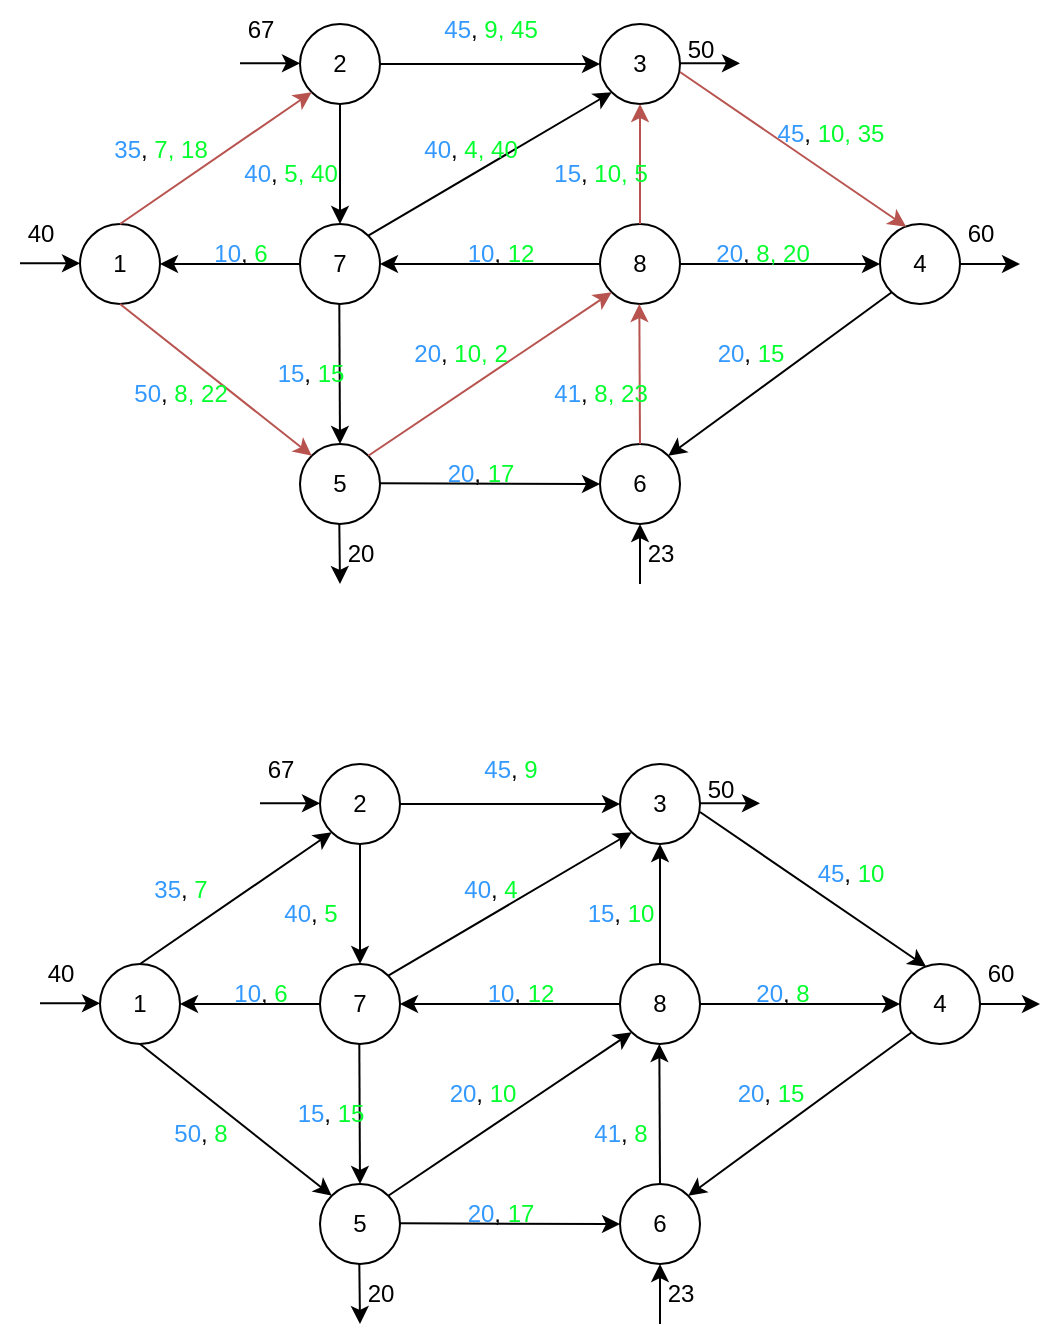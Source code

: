 <mxfile version="24.9.0">
  <diagram name="Страница — 1" id="uLlKMuiw5sNZjCqD_Qco">
    <mxGraphModel dx="705" dy="450" grid="1" gridSize="10" guides="1" tooltips="1" connect="1" arrows="1" fold="1" page="1" pageScale="1" pageWidth="1169" pageHeight="827" math="0" shadow="0">
      <root>
        <mxCell id="0" />
        <mxCell id="1" parent="0" />
        <mxCell id="SXTx4Ow1Xpe2TrS41ZL--1" value="1" style="ellipse;whiteSpace=wrap;html=1;aspect=fixed;" vertex="1" parent="1">
          <mxGeometry x="280" y="122" width="40" height="40" as="geometry" />
        </mxCell>
        <mxCell id="SXTx4Ow1Xpe2TrS41ZL--2" value="4" style="ellipse;whiteSpace=wrap;html=1;aspect=fixed;" vertex="1" parent="1">
          <mxGeometry x="680" y="122" width="40" height="40" as="geometry" />
        </mxCell>
        <mxCell id="SXTx4Ow1Xpe2TrS41ZL--3" value="6" style="ellipse;whiteSpace=wrap;html=1;aspect=fixed;" vertex="1" parent="1">
          <mxGeometry x="540" y="232" width="40" height="40" as="geometry" />
        </mxCell>
        <mxCell id="SXTx4Ow1Xpe2TrS41ZL--4" value="8" style="ellipse;whiteSpace=wrap;html=1;aspect=fixed;" vertex="1" parent="1">
          <mxGeometry x="540" y="122" width="40" height="40" as="geometry" />
        </mxCell>
        <mxCell id="SXTx4Ow1Xpe2TrS41ZL--5" value="3" style="ellipse;whiteSpace=wrap;html=1;aspect=fixed;" vertex="1" parent="1">
          <mxGeometry x="540" y="22" width="40" height="40" as="geometry" />
        </mxCell>
        <mxCell id="SXTx4Ow1Xpe2TrS41ZL--6" value="5" style="ellipse;whiteSpace=wrap;html=1;aspect=fixed;" vertex="1" parent="1">
          <mxGeometry x="390" y="232" width="40" height="40" as="geometry" />
        </mxCell>
        <mxCell id="SXTx4Ow1Xpe2TrS41ZL--7" value="7" style="ellipse;whiteSpace=wrap;html=1;aspect=fixed;" vertex="1" parent="1">
          <mxGeometry x="390" y="122" width="40" height="40" as="geometry" />
        </mxCell>
        <mxCell id="SXTx4Ow1Xpe2TrS41ZL--8" value="2" style="ellipse;whiteSpace=wrap;html=1;aspect=fixed;" vertex="1" parent="1">
          <mxGeometry x="390" y="22" width="40" height="40" as="geometry" />
        </mxCell>
        <mxCell id="SXTx4Ow1Xpe2TrS41ZL--9" value="" style="endArrow=classic;html=1;rounded=0;entryX=0.5;entryY=0;entryDx=0;entryDy=0;exitX=0.5;exitY=1;exitDx=0;exitDy=0;" edge="1" parent="1" source="SXTx4Ow1Xpe2TrS41ZL--8" target="SXTx4Ow1Xpe2TrS41ZL--7">
          <mxGeometry width="50" height="50" relative="1" as="geometry">
            <mxPoint x="470" y="222" as="sourcePoint" />
            <mxPoint x="520" y="172" as="targetPoint" />
          </mxGeometry>
        </mxCell>
        <mxCell id="SXTx4Ow1Xpe2TrS41ZL--10" value="" style="endArrow=classic;html=1;rounded=0;entryX=0.5;entryY=1;entryDx=0;entryDy=0;exitX=0.5;exitY=0;exitDx=0;exitDy=0;fillColor=#f8cecc;strokeColor=#b85450;" edge="1" parent="1" source="SXTx4Ow1Xpe2TrS41ZL--4" target="SXTx4Ow1Xpe2TrS41ZL--5">
          <mxGeometry width="50" height="50" relative="1" as="geometry">
            <mxPoint x="559.66" y="62" as="sourcePoint" />
            <mxPoint x="559.66" y="122" as="targetPoint" />
          </mxGeometry>
        </mxCell>
        <mxCell id="SXTx4Ow1Xpe2TrS41ZL--11" value="" style="endArrow=classic;html=1;rounded=0;entryX=0.5;entryY=1;entryDx=0;entryDy=0;exitX=0.5;exitY=0;exitDx=0;exitDy=0;fillColor=#f8cecc;strokeColor=#b85450;" edge="1" parent="1" source="SXTx4Ow1Xpe2TrS41ZL--3">
          <mxGeometry width="50" height="50" relative="1" as="geometry">
            <mxPoint x="559.66" y="222" as="sourcePoint" />
            <mxPoint x="559.66" y="162" as="targetPoint" />
          </mxGeometry>
        </mxCell>
        <mxCell id="SXTx4Ow1Xpe2TrS41ZL--12" value="" style="endArrow=classic;html=1;rounded=0;entryX=0.5;entryY=0;entryDx=0;entryDy=0;exitX=0.5;exitY=1;exitDx=0;exitDy=0;" edge="1" parent="1" target="SXTx4Ow1Xpe2TrS41ZL--6">
          <mxGeometry width="50" height="50" relative="1" as="geometry">
            <mxPoint x="409.66" y="162" as="sourcePoint" />
            <mxPoint x="409.66" y="222" as="targetPoint" />
          </mxGeometry>
        </mxCell>
        <mxCell id="SXTx4Ow1Xpe2TrS41ZL--13" value="" style="endArrow=classic;html=1;rounded=0;entryX=0;entryY=0;entryDx=0;entryDy=0;exitX=0.5;exitY=1;exitDx=0;exitDy=0;fillColor=#f8cecc;strokeColor=#b85450;" edge="1" parent="1" source="SXTx4Ow1Xpe2TrS41ZL--1" target="SXTx4Ow1Xpe2TrS41ZL--6">
          <mxGeometry width="50" height="50" relative="1" as="geometry">
            <mxPoint x="419.66" y="172" as="sourcePoint" />
            <mxPoint x="420" y="242" as="targetPoint" />
          </mxGeometry>
        </mxCell>
        <mxCell id="SXTx4Ow1Xpe2TrS41ZL--14" value="" style="endArrow=classic;html=1;rounded=0;entryX=0.327;entryY=0.034;entryDx=0;entryDy=0;exitX=0.5;exitY=1;exitDx=0;exitDy=0;entryPerimeter=0;fillColor=#f8cecc;strokeColor=#b85450;" edge="1" parent="1" target="SXTx4Ow1Xpe2TrS41ZL--2">
          <mxGeometry width="50" height="50" relative="1" as="geometry">
            <mxPoint x="580" y="46" as="sourcePoint" />
            <mxPoint x="676" y="122" as="targetPoint" />
          </mxGeometry>
        </mxCell>
        <mxCell id="SXTx4Ow1Xpe2TrS41ZL--15" value="" style="endArrow=classic;html=1;rounded=0;entryX=1;entryY=0.5;entryDx=0;entryDy=0;exitX=0;exitY=0.5;exitDx=0;exitDy=0;" edge="1" parent="1" source="SXTx4Ow1Xpe2TrS41ZL--4" target="SXTx4Ow1Xpe2TrS41ZL--7">
          <mxGeometry width="50" height="50" relative="1" as="geometry">
            <mxPoint x="310" y="172" as="sourcePoint" />
            <mxPoint x="406" y="248" as="targetPoint" />
          </mxGeometry>
        </mxCell>
        <mxCell id="SXTx4Ow1Xpe2TrS41ZL--16" value="" style="endArrow=classic;html=1;rounded=0;entryX=1;entryY=0.5;entryDx=0;entryDy=0;exitX=0;exitY=0.5;exitDx=0;exitDy=0;" edge="1" parent="1" source="SXTx4Ow1Xpe2TrS41ZL--7">
          <mxGeometry width="50" height="50" relative="1" as="geometry">
            <mxPoint x="390" y="142" as="sourcePoint" />
            <mxPoint x="320" y="142" as="targetPoint" />
          </mxGeometry>
        </mxCell>
        <mxCell id="SXTx4Ow1Xpe2TrS41ZL--17" value="" style="endArrow=classic;html=1;rounded=0;entryX=0;entryY=1;entryDx=0;entryDy=0;exitX=0.5;exitY=1;exitDx=0;exitDy=0;fillColor=#f8cecc;strokeColor=#b85450;" edge="1" parent="1" target="SXTx4Ow1Xpe2TrS41ZL--8">
          <mxGeometry width="50" height="50" relative="1" as="geometry">
            <mxPoint x="300" y="122" as="sourcePoint" />
            <mxPoint x="413" y="199" as="targetPoint" />
          </mxGeometry>
        </mxCell>
        <mxCell id="SXTx4Ow1Xpe2TrS41ZL--18" value="" style="endArrow=classic;html=1;rounded=0;entryX=0;entryY=0.5;entryDx=0;entryDy=0;exitX=1;exitY=0.5;exitDx=0;exitDy=0;" edge="1" parent="1" source="SXTx4Ow1Xpe2TrS41ZL--8" target="SXTx4Ow1Xpe2TrS41ZL--5">
          <mxGeometry width="50" height="50" relative="1" as="geometry">
            <mxPoint x="550" y="152" as="sourcePoint" />
            <mxPoint x="440" y="152" as="targetPoint" />
          </mxGeometry>
        </mxCell>
        <mxCell id="SXTx4Ow1Xpe2TrS41ZL--19" value="" style="endArrow=classic;html=1;rounded=0;entryX=0;entryY=1;entryDx=0;entryDy=0;exitX=1;exitY=0;exitDx=0;exitDy=0;" edge="1" parent="1" source="SXTx4Ow1Xpe2TrS41ZL--7" target="SXTx4Ow1Xpe2TrS41ZL--5">
          <mxGeometry width="50" height="50" relative="1" as="geometry">
            <mxPoint x="590" y="56" as="sourcePoint" />
            <mxPoint x="703" y="133" as="targetPoint" />
          </mxGeometry>
        </mxCell>
        <mxCell id="SXTx4Ow1Xpe2TrS41ZL--20" value="" style="endArrow=classic;html=1;rounded=0;entryX=1;entryY=0;entryDx=0;entryDy=0;exitX=0;exitY=1;exitDx=0;exitDy=0;" edge="1" parent="1" source="SXTx4Ow1Xpe2TrS41ZL--2" target="SXTx4Ow1Xpe2TrS41ZL--3">
          <mxGeometry width="50" height="50" relative="1" as="geometry">
            <mxPoint x="310" y="172" as="sourcePoint" />
            <mxPoint x="406" y="248" as="targetPoint" />
          </mxGeometry>
        </mxCell>
        <mxCell id="SXTx4Ow1Xpe2TrS41ZL--21" value="" style="endArrow=classic;html=1;rounded=0;entryX=0;entryY=0.5;entryDx=0;entryDy=0;exitX=1;exitY=0.5;exitDx=0;exitDy=0;" edge="1" parent="1" source="SXTx4Ow1Xpe2TrS41ZL--4" target="SXTx4Ow1Xpe2TrS41ZL--2">
          <mxGeometry width="50" height="50" relative="1" as="geometry">
            <mxPoint x="550" y="152" as="sourcePoint" />
            <mxPoint x="440" y="152" as="targetPoint" />
          </mxGeometry>
        </mxCell>
        <mxCell id="SXTx4Ow1Xpe2TrS41ZL--22" value="" style="endArrow=classic;html=1;rounded=0;entryX=0;entryY=1;entryDx=0;entryDy=0;exitX=1;exitY=0;exitDx=0;exitDy=0;fillColor=#f8cecc;strokeColor=#b85450;" edge="1" parent="1" source="SXTx4Ow1Xpe2TrS41ZL--6" target="SXTx4Ow1Xpe2TrS41ZL--4">
          <mxGeometry width="50" height="50" relative="1" as="geometry">
            <mxPoint x="430" y="244" as="sourcePoint" />
            <mxPoint x="552" y="172" as="targetPoint" />
          </mxGeometry>
        </mxCell>
        <mxCell id="SXTx4Ow1Xpe2TrS41ZL--23" value="" style="endArrow=classic;html=1;rounded=0;entryX=0;entryY=0.5;entryDx=0;entryDy=0;exitX=1;exitY=0.5;exitDx=0;exitDy=0;" edge="1" parent="1" target="SXTx4Ow1Xpe2TrS41ZL--3">
          <mxGeometry width="50" height="50" relative="1" as="geometry">
            <mxPoint x="430" y="251.66" as="sourcePoint" />
            <mxPoint x="530" y="251.66" as="targetPoint" />
          </mxGeometry>
        </mxCell>
        <mxCell id="SXTx4Ow1Xpe2TrS41ZL--24" value="" style="endArrow=classic;html=1;rounded=0;exitX=0.5;exitY=1;exitDx=0;exitDy=0;" edge="1" parent="1">
          <mxGeometry width="50" height="50" relative="1" as="geometry">
            <mxPoint x="409.66" y="272" as="sourcePoint" />
            <mxPoint x="410" y="302" as="targetPoint" />
          </mxGeometry>
        </mxCell>
        <mxCell id="SXTx4Ow1Xpe2TrS41ZL--25" value="" style="endArrow=classic;html=1;rounded=0;entryX=0.5;entryY=1;entryDx=0;entryDy=0;" edge="1" parent="1" target="SXTx4Ow1Xpe2TrS41ZL--3">
          <mxGeometry width="50" height="50" relative="1" as="geometry">
            <mxPoint x="560" y="302" as="sourcePoint" />
            <mxPoint x="560" y="322" as="targetPoint" />
          </mxGeometry>
        </mxCell>
        <mxCell id="SXTx4Ow1Xpe2TrS41ZL--26" value="" style="endArrow=classic;html=1;rounded=0;exitX=1;exitY=0.5;exitDx=0;exitDy=0;" edge="1" parent="1" source="SXTx4Ow1Xpe2TrS41ZL--2">
          <mxGeometry width="50" height="50" relative="1" as="geometry">
            <mxPoint x="740" y="192" as="sourcePoint" />
            <mxPoint x="750" y="142" as="targetPoint" />
          </mxGeometry>
        </mxCell>
        <mxCell id="SXTx4Ow1Xpe2TrS41ZL--27" value="" style="endArrow=classic;html=1;rounded=0;exitX=1;exitY=0.5;exitDx=0;exitDy=0;" edge="1" parent="1">
          <mxGeometry width="50" height="50" relative="1" as="geometry">
            <mxPoint x="580" y="41.66" as="sourcePoint" />
            <mxPoint x="610" y="41.66" as="targetPoint" />
          </mxGeometry>
        </mxCell>
        <mxCell id="SXTx4Ow1Xpe2TrS41ZL--28" value="" style="endArrow=classic;html=1;rounded=0;exitX=1;exitY=0.5;exitDx=0;exitDy=0;" edge="1" parent="1">
          <mxGeometry width="50" height="50" relative="1" as="geometry">
            <mxPoint x="360" y="41.66" as="sourcePoint" />
            <mxPoint x="390" y="41.66" as="targetPoint" />
          </mxGeometry>
        </mxCell>
        <mxCell id="SXTx4Ow1Xpe2TrS41ZL--29" value="" style="endArrow=classic;html=1;rounded=0;exitX=1;exitY=0.5;exitDx=0;exitDy=0;" edge="1" parent="1">
          <mxGeometry width="50" height="50" relative="1" as="geometry">
            <mxPoint x="250" y="141.66" as="sourcePoint" />
            <mxPoint x="280" y="141.66" as="targetPoint" />
          </mxGeometry>
        </mxCell>
        <mxCell id="SXTx4Ow1Xpe2TrS41ZL--30" value="40" style="text;html=1;align=center;verticalAlign=middle;resizable=0;points=[];autosize=1;strokeColor=none;fillColor=none;" vertex="1" parent="1">
          <mxGeometry x="240" y="112" width="40" height="30" as="geometry" />
        </mxCell>
        <mxCell id="SXTx4Ow1Xpe2TrS41ZL--31" value="67" style="text;html=1;align=center;verticalAlign=middle;resizable=0;points=[];autosize=1;strokeColor=none;fillColor=none;" vertex="1" parent="1">
          <mxGeometry x="350" y="10" width="40" height="30" as="geometry" />
        </mxCell>
        <mxCell id="SXTx4Ow1Xpe2TrS41ZL--32" value="50" style="text;html=1;align=center;verticalAlign=middle;resizable=0;points=[];autosize=1;strokeColor=none;fillColor=none;" vertex="1" parent="1">
          <mxGeometry x="570" y="20" width="40" height="30" as="geometry" />
        </mxCell>
        <mxCell id="SXTx4Ow1Xpe2TrS41ZL--33" value="60" style="text;html=1;align=center;verticalAlign=middle;resizable=0;points=[];autosize=1;strokeColor=none;fillColor=none;" vertex="1" parent="1">
          <mxGeometry x="710" y="112" width="40" height="30" as="geometry" />
        </mxCell>
        <mxCell id="SXTx4Ow1Xpe2TrS41ZL--34" value="23" style="text;html=1;align=center;verticalAlign=middle;resizable=0;points=[];autosize=1;strokeColor=none;fillColor=none;" vertex="1" parent="1">
          <mxGeometry x="550" y="272" width="40" height="30" as="geometry" />
        </mxCell>
        <mxCell id="SXTx4Ow1Xpe2TrS41ZL--35" value="20" style="text;html=1;align=center;verticalAlign=middle;resizable=0;points=[];autosize=1;strokeColor=none;fillColor=none;" vertex="1" parent="1">
          <mxGeometry x="400" y="272" width="40" height="30" as="geometry" />
        </mxCell>
        <mxCell id="SXTx4Ow1Xpe2TrS41ZL--36" value="&lt;font color=&quot;#3399ff&quot;&gt;35&lt;/font&gt;, &lt;font color=&quot;#03ff2d&quot;&gt;7, 18&lt;/font&gt;" style="text;html=1;align=center;verticalAlign=middle;resizable=0;points=[];autosize=1;strokeColor=none;fillColor=none;" vertex="1" parent="1">
          <mxGeometry x="285" y="70" width="70" height="30" as="geometry" />
        </mxCell>
        <mxCell id="SXTx4Ow1Xpe2TrS41ZL--37" value="&lt;font color=&quot;#3399ff&quot;&gt;50&lt;/font&gt;, &lt;font color=&quot;#03ff2d&quot;&gt;8, 22&lt;/font&gt;" style="text;html=1;align=center;verticalAlign=middle;resizable=0;points=[];autosize=1;strokeColor=none;fillColor=none;" vertex="1" parent="1">
          <mxGeometry x="295" y="192" width="70" height="30" as="geometry" />
        </mxCell>
        <mxCell id="SXTx4Ow1Xpe2TrS41ZL--38" value="&lt;font color=&quot;#3399ff&quot;&gt;45&lt;/font&gt;, &lt;font color=&quot;#03ff2d&quot;&gt;9, 45&lt;/font&gt;&lt;span style=&quot;color: rgba(0, 0, 0, 0); font-family: monospace; font-size: 0px; text-align: start;&quot;&gt;%3CmxGraphModel%3E%3Croot%3E%3CmxCell%20id%3D%220%22%2F%3E%3CmxCell%20id%3D%221%22%20parent%3D%220%22%2F%3E%3CmxCell%20id%3D%222%22%20value%3D%22%26lt%3Bfont%20color%3D%26quot%3B%233399ff%26quot%3B%26gt%3B35%26lt%3B%2Ffont%26gt%3B%2C%20%26lt%3Bfont%20color%3D%26quot%3B%2303ff2d%26quot%3B%26gt%3B7%26lt%3B%2Ffont%26gt%3B%22%20style%3D%22text%3Bhtml%3D1%3Balign%3Dcenter%3BverticalAlign%3Dmiddle%3Bresizable%3D0%3Bpoints%3D%5B%5D%3Bautosize%3D1%3BstrokeColor%3Dnone%3BfillColor%3Dnone%3B%22%20vertex%3D%221%22%20parent%3D%221%22%3E%3CmxGeometry%20x%3D%22295%22%20y%3D%22148%22%20width%3D%2250%22%20height%3D%2230%22%20as%3D%22geometry%22%2F%3E%3C%2FmxCell%3E%3C%2Froot%3E%3C%2FmxGraphModel%3E,&lt;/span&gt;" style="text;html=1;align=center;verticalAlign=middle;resizable=0;points=[];autosize=1;strokeColor=none;fillColor=none;" vertex="1" parent="1">
          <mxGeometry x="450" y="10" width="70" height="30" as="geometry" />
        </mxCell>
        <mxCell id="SXTx4Ow1Xpe2TrS41ZL--39" value="&lt;font color=&quot;#3399ff&quot;&gt;40&lt;/font&gt;, &lt;font color=&quot;#03ff2d&quot;&gt;5, 40&lt;/font&gt;&lt;span style=&quot;color: rgba(0, 0, 0, 0); font-family: monospace; font-size: 0px; text-align: start;&quot;&gt;%3CmxGraphModel%3E%3Croot%3E%3CmxCell%20id%3D%220%22%2F%3E%3CmxCell%20id%3D%221%22%20parent%3D%220%22%2F%3E%3CmxCell%20id%3D%222%22%20value%3D%22%26lt%3Bfont%20color%3D%26quot%3B%233399ff%26quot%3B%26gt%3B35%26lt%3B%2Ffont%26gt%3B%2C%20%26lt%3Bfont%20color%3D%26quot%3B%2303ff2d%26quot%3B%26gt%3B7%26lt%3B%2Ffont%26gt%3B%22%20style%3D%22text%3Bhtml%3D1%3Balign%3Dcenter%3BverticalAlign%3Dmiddle%3Bresizable%3D0%3Bpoints%3D%5B%5D%3Bautosize%3D1%3BstrokeColor%3Dnone%3BfillColor%3Dnone%3B%22%20vertex%3D%221%22%20parent%3D%221%22%3E%3CmxGeometry%20x%3D%22295%22%20y%3D%22148%22%20width%3D%2250%22%20height%3D%2230%22%20as%3D%22geometry%22%2F%3E%3C%2FmxCell%3E%3C%2Froot%3E%3C%2FmxGraphModel%&lt;/span&gt;" style="text;html=1;align=center;verticalAlign=middle;resizable=0;points=[];autosize=1;strokeColor=none;fillColor=none;" vertex="1" parent="1">
          <mxGeometry x="350" y="82" width="70" height="30" as="geometry" />
        </mxCell>
        <mxCell id="SXTx4Ow1Xpe2TrS41ZL--40" value="&lt;font color=&quot;#3399ff&quot;&gt;45&lt;/font&gt;, &lt;font color=&quot;#03ff2d&quot;&gt;10, 35&lt;/font&gt;&lt;span style=&quot;color: rgba(0, 0, 0, 0); font-family: monospace; font-size: 0px; text-align: start;&quot;&gt;%3CmxGraphModel%3E%3Croot%3E%3CmxCell%20id%3D%220%22%2F%3E%3CmxCell%20id%3D%221%22%20parent%3D%220%22%2F%3E%3CmxCell%20id%3D%222%22%20value%3D%22%26lt%3Bfont%20color%3D%26quot%3B%233399ff%26quot%3B%26gt%3B35%26lt%3B%2Ffont%26gt%3B%2C%20%26lt%3Bfont%20color%3D%26quot%3B%2303ff2d%26quot%3B%26gt%3B7%26lt%3B%2Ffont%26gt%3B%22%20style%3D%22text%3Bhtml%3D1%3Balign%3Dcenter%3BverticalAlign%3Dmiddle%3Bresizable%3D0%3Bpoints%3D%5B%5D%3Bautosize%3D1%3BstrokeColor%3Dnone%3BfillColor%3Dnone%3B%22%20vertex%3D%221%22%20parent%3D%221%22%3E%3CmxGeometry%20x%3D%22295%22%20y%3D%22148%22%20width%3D%2250%22%20height%3D%2230%22%20as%3D%22geometry%22%2F%3E%3C%2FmxCell%3E%3C%2Froot%3E%3C%2FmxGraphModel%3E,&lt;/span&gt;" style="text;html=1;align=center;verticalAlign=middle;resizable=0;points=[];autosize=1;strokeColor=none;fillColor=none;" vertex="1" parent="1">
          <mxGeometry x="615" y="62" width="80" height="30" as="geometry" />
        </mxCell>
        <mxCell id="SXTx4Ow1Xpe2TrS41ZL--41" value="&lt;font color=&quot;#3399ff&quot;&gt;20&lt;/font&gt;, &lt;font color=&quot;#03ff2d&quot;&gt;15&lt;/font&gt;&lt;span style=&quot;color: rgba(0, 0, 0, 0); font-family: monospace; font-size: 0px; text-align: start;&quot;&gt;%3CmxGraphModel%3E%3Croot%3E%3CmxCell%20id%3D%220%22%2F%3E%3CmxCell%20id%3D%221%22%20parent%3D%220%22%2F%3E%3CmxCell%20id%3D%222%22%20value%3D%22%26lt%3Bfont%20color%3D%26quot%3B%233399ff%26quot%3B%26gt%3B35%26lt%3B%2Ffont%26gt%3B%2C%20%26lt%3Bfont%20color%3D%26quot%3B%2303ff2d%26quot%3B%26gt%3B7%26lt%3B%2Ffont%26gt%3B%22%20style%3D%22text%3Bhtml%3D1%3Balign%3Dcenter%3BverticalAlign%3Dmiddle%3Bresizable%3D0%3Bpoints%3D%5B%5D%3Bautosize%3D1%3BstrokeColor%3Dnone%3BfillColor%3Dnone%3B%22%20vertex%3D%221%22%20parent%3D%221%22%3E%3CmxGeometry%20x%3D%22295%22%20y%3D%22148%22%20width%3D%2250%22%20height%3D%2230%22%20as%3D%22geometry%22%2F%3E%3C%2FmxCell%3E%3C%2Froot%3E%3C%2FmxGraphModel%3E&lt;/span&gt;" style="text;html=1;align=center;verticalAlign=middle;resizable=0;points=[];autosize=1;strokeColor=none;fillColor=none;" vertex="1" parent="1">
          <mxGeometry x="585" y="172" width="60" height="30" as="geometry" />
        </mxCell>
        <mxCell id="SXTx4Ow1Xpe2TrS41ZL--42" value="&lt;font color=&quot;#3399ff&quot;&gt;20&lt;/font&gt;, &lt;font color=&quot;#03ff2d&quot;&gt;17&lt;/font&gt;&lt;span style=&quot;color: rgba(0, 0, 0, 0); font-family: monospace; font-size: 0px; text-align: start;&quot;&gt;%3CmxGraphModel%3E%3Croot%3E%3CmxCell%20id%3D%220%22%2F%3E%3CmxCell%20id%3D%221%22%20parent%3D%220%22%2F%3E%3CmxCell%20id%3D%222%22%20value%3D%22%26lt%3Bfont%20color%3D%26quot%3B%233399ff%26quot%3B%26gt%3B35%26lt%3B%2Ffont%26gt%3B%2C%20%26lt%3Bfont%20color%3D%26quot%3B%2303ff2d%26quot%3B%26gt%3B7%26lt%3B%2Ffont%26gt%3B%22%20style%3D%22text%3Bhtml%3D1%3Balign%3Dcenter%3BverticalAlign%3Dmiddle%3Bresizable%3D0%3Bpoints%3D%5B%5D%3Bautosize%3D1%3BstrokeColor%3Dnone%3BfillColor%3Dnone%3B%22%20vertex%3D%221%22%20parent%3D%221%22%3E%3CmxGeometry%20x%3D%22295%22%20y%3D%22148%22%20width%3D%2250%22%20height%3D%2230%22%20as%3D%22geometry%22%2F%3E%3C%2FmxCell%3E%3C%2Froot%3E%3C%2FmxGraphModel%3E&lt;/span&gt;" style="text;html=1;align=center;verticalAlign=middle;resizable=0;points=[];autosize=1;strokeColor=none;fillColor=none;" vertex="1" parent="1">
          <mxGeometry x="450" y="232" width="60" height="30" as="geometry" />
        </mxCell>
        <mxCell id="SXTx4Ow1Xpe2TrS41ZL--43" value="&lt;font color=&quot;#3399ff&quot;&gt;20&lt;/font&gt;, &lt;font color=&quot;#03ff2d&quot;&gt;10, 2&lt;/font&gt;&lt;span style=&quot;color: rgba(0, 0, 0, 0); font-family: monospace; font-size: 0px; text-align: start;&quot;&gt;%3CmxGraphModel%3E%3Croot%3E%3CmxCell%20id%3D%220%22%2F%3E%3CmxCell%20id%3D%221%22%20parent%3D%220%22%2F%3E%3CmxCell%20id%3D%222%22%20value%3D%22%26lt%3Bfont%20color%3D%26quot%3B%233399ff%26quot%3B%26gt%3B35%26lt%3B%2Ffont%26gt%3B%2C%20%26lt%3Bfont%20color%3D%26quot%3B%2303ff2d%26quot%3B%26gt%3B7%26lt%3B%2Ffont%26gt%3B%22%20style%3D%22text%3Bhtml%3D1%3Balign%3Dcenter%3BverticalAlign%3Dmiddle%3Bresizable%3D0%3Bpoints%3D%5B%5D%3Bautosize%3D1%3BstrokeColor%3Dnone%3BfillColor%3Dnone%3B%22%20vertex%3D%221%22%20parent%3D%221%22%3E%3CmxGeometry%20x%3D%22295%22%20y%3D%22148%22%20width%3D%2250%22%20height%3D%2230%22%20as%3D%22geometry%22%2F%3E%3C%2FmxCell%3E%3C%2Froot%3E%3C%2FmxGraphModel%3&lt;/span&gt;" style="text;html=1;align=center;verticalAlign=middle;resizable=0;points=[];autosize=1;strokeColor=none;fillColor=none;" vertex="1" parent="1">
          <mxGeometry x="435" y="172" width="70" height="30" as="geometry" />
        </mxCell>
        <mxCell id="SXTx4Ow1Xpe2TrS41ZL--44" value="&lt;font color=&quot;#3399ff&quot;&gt;41&lt;/font&gt;, &lt;font color=&quot;#03ff2d&quot;&gt;8, 23&lt;/font&gt;&lt;span style=&quot;color: rgba(0, 0, 0, 0); font-family: monospace; font-size: 0px; text-align: start;&quot;&gt;%3CmxGraphModel%3E%3Croot%3E%3CmxCell%20id%3D%220%22%2F%3E%3CmxCell%20id%3D%221%22%20parent%3D%220%22%2F%3E%3CmxCell%20id%3D%222%22%20value%3D%22%26lt%3Bfont%20color%3D%26quot%3B%233399ff%26quot%3B%26gt%3B35%26lt%3B%2Ffont%26gt%3B%2C%20%26lt%3Bfont%20color%3D%26quot%3B%2303ff2d%26quot%3B%26gt%3B7%26lt%3B%2Ffont%26gt%3B%22%20style%3D%22text%3Bhtml%3D1%3Balign%3Dcenter%3BverticalAlign%3Dmiddle%3Bresizable%3D0%3Bpoints%3D%5B%5D%3Bautosize%3D1%3BstrokeColor%3Dnone%3BfillColor%3Dnone%3B%22%20vertex%3D%221%22%20parent%3D%221%22%3E%3CmxGeometry%20x%3D%22295%22%20y%3D%22148%22%20width%3D%2250%22%20height%3D%2230%22%20as%3D%22geometry%22%2F%3E%3C%2FmxCell%3E%3C%2Froot%3E%3C%2FmxGraphModel%3E&lt;/span&gt;" style="text;html=1;align=center;verticalAlign=middle;resizable=0;points=[];autosize=1;strokeColor=none;fillColor=none;" vertex="1" parent="1">
          <mxGeometry x="505" y="192" width="70" height="30" as="geometry" />
        </mxCell>
        <mxCell id="SXTx4Ow1Xpe2TrS41ZL--45" value="&lt;font color=&quot;#3399ff&quot;&gt;10&lt;/font&gt;, &lt;font color=&quot;#03ff2d&quot;&gt;6&lt;/font&gt;&lt;span style=&quot;color: rgba(0, 0, 0, 0); font-family: monospace; font-size: 0px; text-align: start;&quot;&gt;%3CmxGraphModel%3E%3Croot%3E%3CmxCell%20id%3D%220%22%2F%3E%3CmxCell%20id%3D%221%22%20parent%3D%220%22%2F%3E%3CmxCell%20id%3D%222%22%20value%3D%22%26lt%3Bfont%20color%3D%26quot%3B%233399ff%26quot%3B%26gt%3B35%26lt%3B%2Ffont%26gt%3B%2C%20%26lt%3Bfont%20color%3D%26quot%3B%2303ff2d%26quot%3B%26gt%3B7%26lt%3B%2Ffont%26gt%3B%22%20style%3D%22text%3Bhtml%3D1%3Balign%3Dcenter%3BverticalAlign%3Dmiddle%3Bresizable%3D0%3Bpoints%3D%5B%5D%3Bautosize%3D1%3BstrokeColor%3Dnone%3BfillColor%3Dnone%3B%22%20vertex%3D%221%22%20parent%3D%221%22%3E%3CmxGeometry%20x%3D%22295%22%20y%3D%22148%22%20width%3D%2250%22%20height%3D%2230%22%20as%3D%22geometry%22%2F%3E%3C%2FmxCell%3E%3C%2Froot%3E%3C%2FmxGraphModel%3&lt;/span&gt;" style="text;html=1;align=center;verticalAlign=middle;resizable=0;points=[];autosize=1;strokeColor=none;fillColor=none;" vertex="1" parent="1">
          <mxGeometry x="335" y="122" width="50" height="30" as="geometry" />
        </mxCell>
        <mxCell id="SXTx4Ow1Xpe2TrS41ZL--46" value="&lt;font color=&quot;#3399ff&quot;&gt;40&lt;/font&gt;, &lt;font color=&quot;#03ff2d&quot;&gt;4, 40&lt;/font&gt;&lt;span style=&quot;color: rgba(0, 0, 0, 0); font-family: monospace; font-size: 0px; text-align: start;&quot;&gt;%3CmxGraphModel%3E%3Croot%3E%3CmxCell%20id%3D%220%22%2F%3E%3CmxCell%20id%3D%221%22%20parent%3D%220%22%2F%3E%3CmxCell%20id%3D%222%22%20value%3D%22%26lt%3Bfont%20color%3D%26quot%3B%233399ff%26quot%3B%26gt%3B35%26lt%3B%2Ffont%26gt%3B%2C%20%26lt%3Bfont%20color%3D%26quot%3B%2303ff2d%26quot%3B%26gt%3B7%26lt%3B%2Ffont%26gt%3B%22%20style%3D%22text%3Bhtml%3D1%3Balign%3Dcenter%3BverticalAlign%3Dmiddle%3Bresizable%3D0%3Bpoints%3D%5B%5D%3Bautosize%3D1%3BstrokeColor%3Dnone%3BfillColor%3Dnone%3B%22%20vertex%3D%221%22%20parent%3D%221%22%3E%3CmxGeometry%20x%3D%22295%22%20y%3D%22148%22%20width%3D%2250%22%20height%3D%2230%22%20as%3D%22geometry%22%2F%3E%3C%2FmxCell%3E%3C%2Froot%3E%3C%2FmxGraphModel%3,&lt;/span&gt;" style="text;html=1;align=center;verticalAlign=middle;resizable=0;points=[];autosize=1;strokeColor=none;fillColor=none;" vertex="1" parent="1">
          <mxGeometry x="440" y="70" width="70" height="30" as="geometry" />
        </mxCell>
        <mxCell id="SXTx4Ow1Xpe2TrS41ZL--47" value="&lt;font color=&quot;#3399ff&quot;&gt;15&lt;/font&gt;, &lt;font color=&quot;#03ff2d&quot;&gt;15&lt;/font&gt;&lt;span style=&quot;color: rgba(0, 0, 0, 0); font-family: monospace; font-size: 0px; text-align: start;&quot;&gt;%3CmxGraphModel%3E%3Croot%3E%3CmxCell%20id%3D%220%22%2F%3E%3CmxCell%20id%3D%221%22%20parent%3D%220%22%2F%3E%3CmxCell%20id%3D%222%22%20value%3D%22%26lt%3Bfont%20color%3D%26quot%3B%233399ff%26quot%3B%26gt%3B35%26lt%3B%2Ffont%26gt%3B%2C%20%26lt%3Bfont%20color%3D%26quot%3B%2303ff2d%26quot%3B%26gt%3B7%26lt%3B%2Ffont%26gt%3B%22%20style%3D%22text%3Bhtml%3D1%3Balign%3Dcenter%3BverticalAlign%3Dmiddle%3Bresizable%3D0%3Bpoints%3D%5B%5D%3Bautosize%3D1%3BstrokeColor%3Dnone%3BfillColor%3Dnone%3B%22%20vertex%3D%221%22%20parent%3D%221%22%3E%3CmxGeometry%20x%3D%22295%22%20y%3D%22148%22%20width%3D%2250%22%20height%3D%2230%22%20as%3D%22geometry%22%2F%3E%3C%2FmxCell%3E%3C%2Froot%3E%3C%2FmxGraphModel%3E&lt;/span&gt;" style="text;html=1;align=center;verticalAlign=middle;resizable=0;points=[];autosize=1;strokeColor=none;fillColor=none;" vertex="1" parent="1">
          <mxGeometry x="365" y="182" width="60" height="30" as="geometry" />
        </mxCell>
        <mxCell id="SXTx4Ow1Xpe2TrS41ZL--48" value="&lt;font color=&quot;#3399ff&quot;&gt;15&lt;/font&gt;, &lt;font color=&quot;#03ff2d&quot;&gt;10, 5&lt;/font&gt;&lt;span style=&quot;color: rgba(0, 0, 0, 0); font-family: monospace; font-size: 0px; text-align: start;&quot;&gt;%3CmxGraphModel%3E%3Croot%3E%3CmxCell%20id%3D%220%22%2F%3E%3CmxCell%20id%3D%221%22%20parent%3D%220%22%2F%3E%3CmxCell%20id%3D%222%22%20value%3D%22%26lt%3Bfont%20color%3D%26quot%3B%233399ff%26quot%3B%26gt%3B35%26lt%3B%2Ffont%26gt%3B%2C%20%26lt%3Bfont%20color%3D%26quot%3B%2303ff2d%26quot%3B%26gt%3B7%26lt%3B%2Ffont%26gt%3B%22%20style%3D%22text%3Bhtml%3D1%3Balign%3Dcenter%3BverticalAlign%3Dmiddle%3Bresizable%3D0%3Bpoints%3D%5B%5D%3Bautosize%3D1%3BstrokeColor%3Dnone%3BfillColor%3Dnone%3B%22%20vertex%3D%221%22%20parent%3D%221%22%3E%3CmxGeometry%20x%3D%22295%22%20y%3D%22148%22%20width%3D%2250%22%20height%3D%2230%22%20as%3D%22geometry%22%2F%3E%3C%2FmxCell%3E%3C%2Froot%3E%3C%2FmxGraphModel%,&lt;/span&gt;" style="text;html=1;align=center;verticalAlign=middle;resizable=0;points=[];autosize=1;strokeColor=none;fillColor=none;" vertex="1" parent="1">
          <mxGeometry x="505" y="82" width="70" height="30" as="geometry" />
        </mxCell>
        <mxCell id="SXTx4Ow1Xpe2TrS41ZL--49" value="&lt;font color=&quot;#3399ff&quot;&gt;20&lt;/font&gt;, &lt;font color=&quot;#03ff2d&quot;&gt;8, 20&lt;/font&gt;&lt;span style=&quot;color: rgba(0, 0, 0, 0); font-family: monospace; font-size: 0px; text-align: start;&quot;&gt;%3CmxGraphModel%3E%3Croot%3E%3CmxCell%20id%3D%220%22%2F%3E%3CmxCell%20id%3D%221%22%20parent%3D%220%22%2F%3E%3CmxCell%20id%3D%222%22%20value%3D%22%26lt%3Bfont%20color%3D%26quot%3B%233399ff%26quot%3B%26gt%3B35%26lt%3B%2Ffont%26gt%3B%2C%20%26lt%3Bfont%20color%3D%26quot%3B%2303ff2d%26quot%3B%26gt%3B7%26lt%3B%2Ffont%26gt%3B%22%20style%3D%22text%3Bhtml%3D1%3Balign%3Dcenter%3BverticalAlign%3Dmiddle%3Bresizable%3D0%3Bpoints%3D%5B%5D%3Bautosize%3D1%3BstrokeColor%3Dnone%3BfillColor%3Dnone%3B%22%20vertex%3D%221%22%20parent%3D%221%22%3E%3CmxGeometry%20x%3D%22295%22%20y%3D%22148%22%20width%3D%2250%22%20height%3D%2230%22%20as%3D%22geometry%22%2F%3E%3C%2FmxCell%3E%3C%2Froot%3E%3C%2FmxGraphModel%&lt;/span&gt;" style="text;html=1;align=center;verticalAlign=middle;resizable=0;points=[];autosize=1;strokeColor=none;fillColor=none;" vertex="1" parent="1">
          <mxGeometry x="586" y="122" width="70" height="30" as="geometry" />
        </mxCell>
        <mxCell id="SXTx4Ow1Xpe2TrS41ZL--50" value="&lt;font color=&quot;#3399ff&quot;&gt;10&lt;/font&gt;, &lt;font color=&quot;#03ff2d&quot;&gt;12&lt;/font&gt;&lt;span style=&quot;color: rgba(0, 0, 0, 0); font-family: monospace; font-size: 0px; text-align: start;&quot;&gt;%3CmxGraphModel%3E%3Croot%3E%3CmxCell%20id%3D%220%22%2F%3E%3CmxCell%20id%3D%221%22%20parent%3D%220%22%2F%3E%3CmxCell%20id%3D%222%22%20value%3D%22%26lt%3Bfont%20color%3D%26quot%3B%233399ff%26quot%3B%26gt%3B35%26lt%3B%2Ffont%26gt%3B%2C%20%26lt%3Bfont%20color%3D%26quot%3B%2303ff2d%26quot%3B%26gt%3B7%26lt%3B%2Ffont%26gt%3B%22%20style%3D%22text%3Bhtml%3D1%3Balign%3Dcenter%3BverticalAlign%3Dmiddle%3Bresizable%3D0%3Bpoints%3D%5B%5D%3Bautosize%3D1%3BstrokeColor%3Dnone%3BfillColor%3Dnone%3B%22%20vertex%3D%221%22%20parent%3D%221%22%3E%3CmxGeometry%20x%3D%22295%22%20y%3D%22148%22%20width%3D%2250%22%20height%3D%2230%22%20as%3D%22geometry%22%2F%3E%3C%2FmxCell%3E%3C%2Froot%3E%3C%2FmxGraphModel%3&lt;/span&gt;" style="text;html=1;align=center;verticalAlign=middle;resizable=0;points=[];autosize=1;strokeColor=none;fillColor=none;" vertex="1" parent="1">
          <mxGeometry x="460" y="122" width="60" height="30" as="geometry" />
        </mxCell>
        <mxCell id="SXTx4Ow1Xpe2TrS41ZL--51" value="1" style="ellipse;whiteSpace=wrap;html=1;aspect=fixed;" vertex="1" parent="1">
          <mxGeometry x="290" y="492" width="40" height="40" as="geometry" />
        </mxCell>
        <mxCell id="SXTx4Ow1Xpe2TrS41ZL--52" value="4" style="ellipse;whiteSpace=wrap;html=1;aspect=fixed;" vertex="1" parent="1">
          <mxGeometry x="690" y="492" width="40" height="40" as="geometry" />
        </mxCell>
        <mxCell id="SXTx4Ow1Xpe2TrS41ZL--53" value="6" style="ellipse;whiteSpace=wrap;html=1;aspect=fixed;" vertex="1" parent="1">
          <mxGeometry x="550" y="602" width="40" height="40" as="geometry" />
        </mxCell>
        <mxCell id="SXTx4Ow1Xpe2TrS41ZL--54" value="8" style="ellipse;whiteSpace=wrap;html=1;aspect=fixed;" vertex="1" parent="1">
          <mxGeometry x="550" y="492" width="40" height="40" as="geometry" />
        </mxCell>
        <mxCell id="SXTx4Ow1Xpe2TrS41ZL--55" value="3" style="ellipse;whiteSpace=wrap;html=1;aspect=fixed;" vertex="1" parent="1">
          <mxGeometry x="550" y="392" width="40" height="40" as="geometry" />
        </mxCell>
        <mxCell id="SXTx4Ow1Xpe2TrS41ZL--56" value="5" style="ellipse;whiteSpace=wrap;html=1;aspect=fixed;" vertex="1" parent="1">
          <mxGeometry x="400" y="602" width="40" height="40" as="geometry" />
        </mxCell>
        <mxCell id="SXTx4Ow1Xpe2TrS41ZL--57" value="7" style="ellipse;whiteSpace=wrap;html=1;aspect=fixed;" vertex="1" parent="1">
          <mxGeometry x="400" y="492" width="40" height="40" as="geometry" />
        </mxCell>
        <mxCell id="SXTx4Ow1Xpe2TrS41ZL--58" value="2" style="ellipse;whiteSpace=wrap;html=1;aspect=fixed;" vertex="1" parent="1">
          <mxGeometry x="400" y="392" width="40" height="40" as="geometry" />
        </mxCell>
        <mxCell id="SXTx4Ow1Xpe2TrS41ZL--59" value="" style="endArrow=classic;html=1;rounded=0;entryX=0.5;entryY=0;entryDx=0;entryDy=0;exitX=0.5;exitY=1;exitDx=0;exitDy=0;" edge="1" parent="1" source="SXTx4Ow1Xpe2TrS41ZL--58" target="SXTx4Ow1Xpe2TrS41ZL--57">
          <mxGeometry width="50" height="50" relative="1" as="geometry">
            <mxPoint x="480" y="592" as="sourcePoint" />
            <mxPoint x="530" y="542" as="targetPoint" />
          </mxGeometry>
        </mxCell>
        <mxCell id="SXTx4Ow1Xpe2TrS41ZL--60" value="" style="endArrow=classic;html=1;rounded=0;entryX=0.5;entryY=1;entryDx=0;entryDy=0;exitX=0.5;exitY=0;exitDx=0;exitDy=0;" edge="1" parent="1" source="SXTx4Ow1Xpe2TrS41ZL--54" target="SXTx4Ow1Xpe2TrS41ZL--55">
          <mxGeometry width="50" height="50" relative="1" as="geometry">
            <mxPoint x="569.66" y="432" as="sourcePoint" />
            <mxPoint x="569.66" y="492" as="targetPoint" />
          </mxGeometry>
        </mxCell>
        <mxCell id="SXTx4Ow1Xpe2TrS41ZL--61" value="" style="endArrow=classic;html=1;rounded=0;entryX=0.5;entryY=1;entryDx=0;entryDy=0;exitX=0.5;exitY=0;exitDx=0;exitDy=0;" edge="1" parent="1" source="SXTx4Ow1Xpe2TrS41ZL--53">
          <mxGeometry width="50" height="50" relative="1" as="geometry">
            <mxPoint x="569.66" y="592" as="sourcePoint" />
            <mxPoint x="569.66" y="532" as="targetPoint" />
          </mxGeometry>
        </mxCell>
        <mxCell id="SXTx4Ow1Xpe2TrS41ZL--62" value="" style="endArrow=classic;html=1;rounded=0;entryX=0.5;entryY=0;entryDx=0;entryDy=0;exitX=0.5;exitY=1;exitDx=0;exitDy=0;" edge="1" parent="1" target="SXTx4Ow1Xpe2TrS41ZL--56">
          <mxGeometry width="50" height="50" relative="1" as="geometry">
            <mxPoint x="419.66" y="532" as="sourcePoint" />
            <mxPoint x="419.66" y="592" as="targetPoint" />
          </mxGeometry>
        </mxCell>
        <mxCell id="SXTx4Ow1Xpe2TrS41ZL--63" value="" style="endArrow=classic;html=1;rounded=0;entryX=0;entryY=0;entryDx=0;entryDy=0;exitX=0.5;exitY=1;exitDx=0;exitDy=0;" edge="1" parent="1" source="SXTx4Ow1Xpe2TrS41ZL--51" target="SXTx4Ow1Xpe2TrS41ZL--56">
          <mxGeometry width="50" height="50" relative="1" as="geometry">
            <mxPoint x="429.66" y="542" as="sourcePoint" />
            <mxPoint x="430" y="612" as="targetPoint" />
          </mxGeometry>
        </mxCell>
        <mxCell id="SXTx4Ow1Xpe2TrS41ZL--64" value="" style="endArrow=classic;html=1;rounded=0;entryX=0.327;entryY=0.034;entryDx=0;entryDy=0;exitX=0.5;exitY=1;exitDx=0;exitDy=0;entryPerimeter=0;" edge="1" parent="1" target="SXTx4Ow1Xpe2TrS41ZL--52">
          <mxGeometry width="50" height="50" relative="1" as="geometry">
            <mxPoint x="590" y="416" as="sourcePoint" />
            <mxPoint x="686" y="492" as="targetPoint" />
          </mxGeometry>
        </mxCell>
        <mxCell id="SXTx4Ow1Xpe2TrS41ZL--65" value="" style="endArrow=classic;html=1;rounded=0;entryX=1;entryY=0.5;entryDx=0;entryDy=0;exitX=0;exitY=0.5;exitDx=0;exitDy=0;" edge="1" parent="1" source="SXTx4Ow1Xpe2TrS41ZL--54" target="SXTx4Ow1Xpe2TrS41ZL--57">
          <mxGeometry width="50" height="50" relative="1" as="geometry">
            <mxPoint x="320" y="542" as="sourcePoint" />
            <mxPoint x="416" y="618" as="targetPoint" />
          </mxGeometry>
        </mxCell>
        <mxCell id="SXTx4Ow1Xpe2TrS41ZL--66" value="" style="endArrow=classic;html=1;rounded=0;entryX=1;entryY=0.5;entryDx=0;entryDy=0;exitX=0;exitY=0.5;exitDx=0;exitDy=0;" edge="1" parent="1" source="SXTx4Ow1Xpe2TrS41ZL--57">
          <mxGeometry width="50" height="50" relative="1" as="geometry">
            <mxPoint x="400" y="512" as="sourcePoint" />
            <mxPoint x="330" y="512" as="targetPoint" />
          </mxGeometry>
        </mxCell>
        <mxCell id="SXTx4Ow1Xpe2TrS41ZL--67" value="" style="endArrow=classic;html=1;rounded=0;entryX=0;entryY=1;entryDx=0;entryDy=0;exitX=0.5;exitY=1;exitDx=0;exitDy=0;" edge="1" parent="1" target="SXTx4Ow1Xpe2TrS41ZL--58">
          <mxGeometry width="50" height="50" relative="1" as="geometry">
            <mxPoint x="310" y="492" as="sourcePoint" />
            <mxPoint x="423" y="569" as="targetPoint" />
          </mxGeometry>
        </mxCell>
        <mxCell id="SXTx4Ow1Xpe2TrS41ZL--68" value="" style="endArrow=classic;html=1;rounded=0;entryX=0;entryY=0.5;entryDx=0;entryDy=0;exitX=1;exitY=0.5;exitDx=0;exitDy=0;" edge="1" parent="1" source="SXTx4Ow1Xpe2TrS41ZL--58" target="SXTx4Ow1Xpe2TrS41ZL--55">
          <mxGeometry width="50" height="50" relative="1" as="geometry">
            <mxPoint x="560" y="522" as="sourcePoint" />
            <mxPoint x="450" y="522" as="targetPoint" />
          </mxGeometry>
        </mxCell>
        <mxCell id="SXTx4Ow1Xpe2TrS41ZL--69" value="" style="endArrow=classic;html=1;rounded=0;entryX=0;entryY=1;entryDx=0;entryDy=0;exitX=1;exitY=0;exitDx=0;exitDy=0;" edge="1" parent="1" source="SXTx4Ow1Xpe2TrS41ZL--57" target="SXTx4Ow1Xpe2TrS41ZL--55">
          <mxGeometry width="50" height="50" relative="1" as="geometry">
            <mxPoint x="600" y="426" as="sourcePoint" />
            <mxPoint x="713" y="503" as="targetPoint" />
          </mxGeometry>
        </mxCell>
        <mxCell id="SXTx4Ow1Xpe2TrS41ZL--70" value="" style="endArrow=classic;html=1;rounded=0;entryX=1;entryY=0;entryDx=0;entryDy=0;exitX=0;exitY=1;exitDx=0;exitDy=0;" edge="1" parent="1" source="SXTx4Ow1Xpe2TrS41ZL--52" target="SXTx4Ow1Xpe2TrS41ZL--53">
          <mxGeometry width="50" height="50" relative="1" as="geometry">
            <mxPoint x="320" y="542" as="sourcePoint" />
            <mxPoint x="416" y="618" as="targetPoint" />
          </mxGeometry>
        </mxCell>
        <mxCell id="SXTx4Ow1Xpe2TrS41ZL--71" value="" style="endArrow=classic;html=1;rounded=0;entryX=0;entryY=0.5;entryDx=0;entryDy=0;exitX=1;exitY=0.5;exitDx=0;exitDy=0;" edge="1" parent="1" source="SXTx4Ow1Xpe2TrS41ZL--54" target="SXTx4Ow1Xpe2TrS41ZL--52">
          <mxGeometry width="50" height="50" relative="1" as="geometry">
            <mxPoint x="560" y="522" as="sourcePoint" />
            <mxPoint x="450" y="522" as="targetPoint" />
          </mxGeometry>
        </mxCell>
        <mxCell id="SXTx4Ow1Xpe2TrS41ZL--72" value="" style="endArrow=classic;html=1;rounded=0;entryX=0;entryY=1;entryDx=0;entryDy=0;exitX=1;exitY=0;exitDx=0;exitDy=0;" edge="1" parent="1" source="SXTx4Ow1Xpe2TrS41ZL--56" target="SXTx4Ow1Xpe2TrS41ZL--54">
          <mxGeometry width="50" height="50" relative="1" as="geometry">
            <mxPoint x="440" y="614" as="sourcePoint" />
            <mxPoint x="562" y="542" as="targetPoint" />
          </mxGeometry>
        </mxCell>
        <mxCell id="SXTx4Ow1Xpe2TrS41ZL--73" value="" style="endArrow=classic;html=1;rounded=0;entryX=0;entryY=0.5;entryDx=0;entryDy=0;exitX=1;exitY=0.5;exitDx=0;exitDy=0;" edge="1" parent="1" target="SXTx4Ow1Xpe2TrS41ZL--53">
          <mxGeometry width="50" height="50" relative="1" as="geometry">
            <mxPoint x="440" y="621.66" as="sourcePoint" />
            <mxPoint x="540" y="621.66" as="targetPoint" />
          </mxGeometry>
        </mxCell>
        <mxCell id="SXTx4Ow1Xpe2TrS41ZL--74" value="" style="endArrow=classic;html=1;rounded=0;exitX=0.5;exitY=1;exitDx=0;exitDy=0;" edge="1" parent="1">
          <mxGeometry width="50" height="50" relative="1" as="geometry">
            <mxPoint x="419.66" y="642" as="sourcePoint" />
            <mxPoint x="420" y="672" as="targetPoint" />
          </mxGeometry>
        </mxCell>
        <mxCell id="SXTx4Ow1Xpe2TrS41ZL--75" value="" style="endArrow=classic;html=1;rounded=0;entryX=0.5;entryY=1;entryDx=0;entryDy=0;" edge="1" parent="1" target="SXTx4Ow1Xpe2TrS41ZL--53">
          <mxGeometry width="50" height="50" relative="1" as="geometry">
            <mxPoint x="570" y="672" as="sourcePoint" />
            <mxPoint x="570" y="692" as="targetPoint" />
          </mxGeometry>
        </mxCell>
        <mxCell id="SXTx4Ow1Xpe2TrS41ZL--76" value="" style="endArrow=classic;html=1;rounded=0;exitX=1;exitY=0.5;exitDx=0;exitDy=0;" edge="1" parent="1" source="SXTx4Ow1Xpe2TrS41ZL--52">
          <mxGeometry width="50" height="50" relative="1" as="geometry">
            <mxPoint x="750" y="562" as="sourcePoint" />
            <mxPoint x="760" y="512" as="targetPoint" />
          </mxGeometry>
        </mxCell>
        <mxCell id="SXTx4Ow1Xpe2TrS41ZL--77" value="" style="endArrow=classic;html=1;rounded=0;exitX=1;exitY=0.5;exitDx=0;exitDy=0;" edge="1" parent="1">
          <mxGeometry width="50" height="50" relative="1" as="geometry">
            <mxPoint x="590" y="411.66" as="sourcePoint" />
            <mxPoint x="620" y="411.66" as="targetPoint" />
          </mxGeometry>
        </mxCell>
        <mxCell id="SXTx4Ow1Xpe2TrS41ZL--78" value="" style="endArrow=classic;html=1;rounded=0;exitX=1;exitY=0.5;exitDx=0;exitDy=0;" edge="1" parent="1">
          <mxGeometry width="50" height="50" relative="1" as="geometry">
            <mxPoint x="370" y="411.66" as="sourcePoint" />
            <mxPoint x="400" y="411.66" as="targetPoint" />
          </mxGeometry>
        </mxCell>
        <mxCell id="SXTx4Ow1Xpe2TrS41ZL--79" value="" style="endArrow=classic;html=1;rounded=0;exitX=1;exitY=0.5;exitDx=0;exitDy=0;" edge="1" parent="1">
          <mxGeometry width="50" height="50" relative="1" as="geometry">
            <mxPoint x="260" y="511.66" as="sourcePoint" />
            <mxPoint x="290" y="511.66" as="targetPoint" />
          </mxGeometry>
        </mxCell>
        <mxCell id="SXTx4Ow1Xpe2TrS41ZL--80" value="40" style="text;html=1;align=center;verticalAlign=middle;resizable=0;points=[];autosize=1;strokeColor=none;fillColor=none;" vertex="1" parent="1">
          <mxGeometry x="250" y="482" width="40" height="30" as="geometry" />
        </mxCell>
        <mxCell id="SXTx4Ow1Xpe2TrS41ZL--81" value="67" style="text;html=1;align=center;verticalAlign=middle;resizable=0;points=[];autosize=1;strokeColor=none;fillColor=none;" vertex="1" parent="1">
          <mxGeometry x="360" y="380" width="40" height="30" as="geometry" />
        </mxCell>
        <mxCell id="SXTx4Ow1Xpe2TrS41ZL--82" value="50" style="text;html=1;align=center;verticalAlign=middle;resizable=0;points=[];autosize=1;strokeColor=none;fillColor=none;" vertex="1" parent="1">
          <mxGeometry x="580" y="390" width="40" height="30" as="geometry" />
        </mxCell>
        <mxCell id="SXTx4Ow1Xpe2TrS41ZL--83" value="60" style="text;html=1;align=center;verticalAlign=middle;resizable=0;points=[];autosize=1;strokeColor=none;fillColor=none;" vertex="1" parent="1">
          <mxGeometry x="720" y="482" width="40" height="30" as="geometry" />
        </mxCell>
        <mxCell id="SXTx4Ow1Xpe2TrS41ZL--84" value="23" style="text;html=1;align=center;verticalAlign=middle;resizable=0;points=[];autosize=1;strokeColor=none;fillColor=none;" vertex="1" parent="1">
          <mxGeometry x="560" y="642" width="40" height="30" as="geometry" />
        </mxCell>
        <mxCell id="SXTx4Ow1Xpe2TrS41ZL--85" value="20" style="text;html=1;align=center;verticalAlign=middle;resizable=0;points=[];autosize=1;strokeColor=none;fillColor=none;" vertex="1" parent="1">
          <mxGeometry x="410" y="642" width="40" height="30" as="geometry" />
        </mxCell>
        <mxCell id="SXTx4Ow1Xpe2TrS41ZL--86" value="&lt;font color=&quot;#3399ff&quot;&gt;35&lt;/font&gt;, &lt;font color=&quot;#03ff2d&quot;&gt;7&lt;/font&gt;" style="text;html=1;align=center;verticalAlign=middle;resizable=0;points=[];autosize=1;strokeColor=none;fillColor=none;" vertex="1" parent="1">
          <mxGeometry x="305" y="440" width="50" height="30" as="geometry" />
        </mxCell>
        <mxCell id="SXTx4Ow1Xpe2TrS41ZL--87" value="&lt;font color=&quot;#3399ff&quot;&gt;50&lt;/font&gt;, &lt;font color=&quot;#03ff2d&quot;&gt;8&lt;/font&gt;" style="text;html=1;align=center;verticalAlign=middle;resizable=0;points=[];autosize=1;strokeColor=none;fillColor=none;" vertex="1" parent="1">
          <mxGeometry x="315" y="562" width="50" height="30" as="geometry" />
        </mxCell>
        <mxCell id="SXTx4Ow1Xpe2TrS41ZL--88" value="&lt;font color=&quot;#3399ff&quot;&gt;45&lt;/font&gt;, &lt;font color=&quot;#03ff2d&quot;&gt;9&lt;/font&gt;&lt;span style=&quot;color: rgba(0, 0, 0, 0); font-family: monospace; font-size: 0px; text-align: start;&quot;&gt;%3CmxGraphModel%3E%3Croot%3E%3CmxCell%20id%3D%220%22%2F%3E%3CmxCell%20id%3D%221%22%20parent%3D%220%22%2F%3E%3CmxCell%20id%3D%222%22%20value%3D%22%26lt%3Bfont%20color%3D%26quot%3B%233399ff%26quot%3B%26gt%3B35%26lt%3B%2Ffont%26gt%3B%2C%20%26lt%3Bfont%20color%3D%26quot%3B%2303ff2d%26quot%3B%26gt%3B7%26lt%3B%2Ffont%26gt%3B%22%20style%3D%22text%3Bhtml%3D1%3Balign%3Dcenter%3BverticalAlign%3Dmiddle%3Bresizable%3D0%3Bpoints%3D%5B%5D%3Bautosize%3D1%3BstrokeColor%3Dnone%3BfillColor%3Dnone%3B%22%20vertex%3D%221%22%20parent%3D%221%22%3E%3CmxGeometry%20x%3D%22295%22%20y%3D%22148%22%20width%3D%2250%22%20height%3D%2230%22%20as%3D%22geometry%22%2F%3E%3C%2FmxCell%3E%3C%2Froot%3E%3C%2FmxGraphModel%&lt;/span&gt;" style="text;html=1;align=center;verticalAlign=middle;resizable=0;points=[];autosize=1;strokeColor=none;fillColor=none;" vertex="1" parent="1">
          <mxGeometry x="470" y="380" width="50" height="30" as="geometry" />
        </mxCell>
        <mxCell id="SXTx4Ow1Xpe2TrS41ZL--89" value="&lt;font color=&quot;#3399ff&quot;&gt;40&lt;/font&gt;, &lt;font color=&quot;#03ff2d&quot;&gt;5&lt;/font&gt;&lt;span style=&quot;color: rgba(0, 0, 0, 0); font-family: monospace; font-size: 0px; text-align: start;&quot;&gt;%3CmxGraphModel%3E%3Croot%3E%3CmxCell%20id%3D%220%22%2F%3E%3CmxCell%20id%3D%221%22%20parent%3D%220%22%2F%3E%3CmxCell%20id%3D%222%22%20value%3D%22%26lt%3Bfont%20color%3D%26quot%3B%233399ff%26quot%3B%26gt%3B35%26lt%3B%2Ffont%26gt%3B%2C%20%26lt%3Bfont%20color%3D%26quot%3B%2303ff2d%26quot%3B%26gt%3B7%26lt%3B%2Ffont%26gt%3B%22%20style%3D%22text%3Bhtml%3D1%3Balign%3Dcenter%3BverticalAlign%3Dmiddle%3Bresizable%3D0%3Bpoints%3D%5B%5D%3Bautosize%3D1%3BstrokeColor%3Dnone%3BfillColor%3Dnone%3B%22%20vertex%3D%221%22%20parent%3D%221%22%3E%3CmxGeometry%20x%3D%22295%22%20y%3D%22148%22%20width%3D%2250%22%20height%3D%2230%22%20as%3D%22geometry%22%2F%3E%3C%2FmxCell%3E%3C%2Froot%3E%3C%2FmxGraphModel%&lt;/span&gt;" style="text;html=1;align=center;verticalAlign=middle;resizable=0;points=[];autosize=1;strokeColor=none;fillColor=none;" vertex="1" parent="1">
          <mxGeometry x="370" y="452" width="50" height="30" as="geometry" />
        </mxCell>
        <mxCell id="SXTx4Ow1Xpe2TrS41ZL--90" value="&lt;font color=&quot;#3399ff&quot;&gt;45&lt;/font&gt;, &lt;font color=&quot;#03ff2d&quot;&gt;10&lt;/font&gt;&lt;span style=&quot;color: rgba(0, 0, 0, 0); font-family: monospace; font-size: 0px; text-align: start;&quot;&gt;%3CmxGraphModel%3E%3Croot%3E%3CmxCell%20id%3D%220%22%2F%3E%3CmxCell%20id%3D%221%22%20parent%3D%220%22%2F%3E%3CmxCell%20id%3D%222%22%20value%3D%22%26lt%3Bfont%20color%3D%26quot%3B%233399ff%26quot%3B%26gt%3B35%26lt%3B%2Ffont%26gt%3B%2C%20%26lt%3Bfont%20color%3D%26quot%3B%2303ff2d%26quot%3B%26gt%3B7%26lt%3B%2Ffont%26gt%3B%22%20style%3D%22text%3Bhtml%3D1%3Balign%3Dcenter%3BverticalAlign%3Dmiddle%3Bresizable%3D0%3Bpoints%3D%5B%5D%3Bautosize%3D1%3BstrokeColor%3Dnone%3BfillColor%3Dnone%3B%22%20vertex%3D%221%22%20parent%3D%221%22%3E%3CmxGeometry%20x%3D%22295%22%20y%3D%22148%22%20width%3D%2250%22%20height%3D%2230%22%20as%3D%22geometry%22%2F%3E%3C%2FmxCell%3E%3C%2Froot%3E%3C%2FmxGraphModel%3E,&lt;/span&gt;" style="text;html=1;align=center;verticalAlign=middle;resizable=0;points=[];autosize=1;strokeColor=none;fillColor=none;" vertex="1" parent="1">
          <mxGeometry x="635" y="432" width="60" height="30" as="geometry" />
        </mxCell>
        <mxCell id="SXTx4Ow1Xpe2TrS41ZL--91" value="&lt;font color=&quot;#3399ff&quot;&gt;20&lt;/font&gt;, &lt;font color=&quot;#03ff2d&quot;&gt;15&lt;/font&gt;&lt;span style=&quot;color: rgba(0, 0, 0, 0); font-family: monospace; font-size: 0px; text-align: start;&quot;&gt;%3CmxGraphModel%3E%3Croot%3E%3CmxCell%20id%3D%220%22%2F%3E%3CmxCell%20id%3D%221%22%20parent%3D%220%22%2F%3E%3CmxCell%20id%3D%222%22%20value%3D%22%26lt%3Bfont%20color%3D%26quot%3B%233399ff%26quot%3B%26gt%3B35%26lt%3B%2Ffont%26gt%3B%2C%20%26lt%3Bfont%20color%3D%26quot%3B%2303ff2d%26quot%3B%26gt%3B7%26lt%3B%2Ffont%26gt%3B%22%20style%3D%22text%3Bhtml%3D1%3Balign%3Dcenter%3BverticalAlign%3Dmiddle%3Bresizable%3D0%3Bpoints%3D%5B%5D%3Bautosize%3D1%3BstrokeColor%3Dnone%3BfillColor%3Dnone%3B%22%20vertex%3D%221%22%20parent%3D%221%22%3E%3CmxGeometry%20x%3D%22295%22%20y%3D%22148%22%20width%3D%2250%22%20height%3D%2230%22%20as%3D%22geometry%22%2F%3E%3C%2FmxCell%3E%3C%2Froot%3E%3C%2FmxGraphModel%3E&lt;/span&gt;" style="text;html=1;align=center;verticalAlign=middle;resizable=0;points=[];autosize=1;strokeColor=none;fillColor=none;" vertex="1" parent="1">
          <mxGeometry x="595" y="542" width="60" height="30" as="geometry" />
        </mxCell>
        <mxCell id="SXTx4Ow1Xpe2TrS41ZL--92" value="&lt;font color=&quot;#3399ff&quot;&gt;20&lt;/font&gt;, &lt;font color=&quot;#03ff2d&quot;&gt;17&lt;/font&gt;&lt;span style=&quot;color: rgba(0, 0, 0, 0); font-family: monospace; font-size: 0px; text-align: start;&quot;&gt;%3CmxGraphModel%3E%3Croot%3E%3CmxCell%20id%3D%220%22%2F%3E%3CmxCell%20id%3D%221%22%20parent%3D%220%22%2F%3E%3CmxCell%20id%3D%222%22%20value%3D%22%26lt%3Bfont%20color%3D%26quot%3B%233399ff%26quot%3B%26gt%3B35%26lt%3B%2Ffont%26gt%3B%2C%20%26lt%3Bfont%20color%3D%26quot%3B%2303ff2d%26quot%3B%26gt%3B7%26lt%3B%2Ffont%26gt%3B%22%20style%3D%22text%3Bhtml%3D1%3Balign%3Dcenter%3BverticalAlign%3Dmiddle%3Bresizable%3D0%3Bpoints%3D%5B%5D%3Bautosize%3D1%3BstrokeColor%3Dnone%3BfillColor%3Dnone%3B%22%20vertex%3D%221%22%20parent%3D%221%22%3E%3CmxGeometry%20x%3D%22295%22%20y%3D%22148%22%20width%3D%2250%22%20height%3D%2230%22%20as%3D%22geometry%22%2F%3E%3C%2FmxCell%3E%3C%2Froot%3E%3C%2FmxGraphModel%3E&lt;/span&gt;" style="text;html=1;align=center;verticalAlign=middle;resizable=0;points=[];autosize=1;strokeColor=none;fillColor=none;" vertex="1" parent="1">
          <mxGeometry x="460" y="602" width="60" height="30" as="geometry" />
        </mxCell>
        <mxCell id="SXTx4Ow1Xpe2TrS41ZL--93" value="&lt;font color=&quot;#3399ff&quot;&gt;20&lt;/font&gt;, &lt;font color=&quot;#03ff2d&quot;&gt;10&lt;/font&gt;&lt;span style=&quot;color: rgba(0, 0, 0, 0); font-family: monospace; font-size: 0px; text-align: start;&quot;&gt;%3CmxGraphModel%3E%3Croot%3E%3CmxCell%20id%3D%220%22%2F%3E%3CmxCell%20id%3D%221%22%20parent%3D%220%22%2F%3E%3CmxCell%20id%3D%222%22%20value%3D%22%26lt%3Bfont%20color%3D%26quot%3B%233399ff%26quot%3B%26gt%3B35%26lt%3B%2Ffont%26gt%3B%2C%20%26lt%3Bfont%20color%3D%26quot%3B%2303ff2d%26quot%3B%26gt%3B7%26lt%3B%2Ffont%26gt%3B%22%20style%3D%22text%3Bhtml%3D1%3Balign%3Dcenter%3BverticalAlign%3Dmiddle%3Bresizable%3D0%3Bpoints%3D%5B%5D%3Bautosize%3D1%3BstrokeColor%3Dnone%3BfillColor%3Dnone%3B%22%20vertex%3D%221%22%20parent%3D%221%22%3E%3CmxGeometry%20x%3D%22295%22%20y%3D%22148%22%20width%3D%2250%22%20height%3D%2230%22%20as%3D%22geometry%22%2F%3E%3C%2FmxCell%3E%3C%2Froot%3E%3C%2FmxGraphModel%&lt;/span&gt;" style="text;html=1;align=center;verticalAlign=middle;resizable=0;points=[];autosize=1;strokeColor=none;fillColor=none;" vertex="1" parent="1">
          <mxGeometry x="451" y="542" width="60" height="30" as="geometry" />
        </mxCell>
        <mxCell id="SXTx4Ow1Xpe2TrS41ZL--94" value="&lt;font color=&quot;#3399ff&quot;&gt;41&lt;/font&gt;, &lt;font color=&quot;#03ff2d&quot;&gt;8&lt;/font&gt;&lt;span style=&quot;color: rgba(0, 0, 0, 0); font-family: monospace; font-size: 0px; text-align: start;&quot;&gt;%3CmxGraphModel%3E%3Croot%3E%3CmxCell%20id%3D%220%22%2F%3E%3CmxCell%20id%3D%221%22%20parent%3D%220%22%2F%3E%3CmxCell%20id%3D%222%22%20value%3D%22%26lt%3Bfont%20color%3D%26quot%3B%233399ff%26quot%3B%26gt%3B35%26lt%3B%2Ffont%26gt%3B%2C%20%26lt%3Bfont%20color%3D%26quot%3B%2303ff2d%26quot%3B%26gt%3B7%26lt%3B%2Ffont%26gt%3B%22%20style%3D%22text%3Bhtml%3D1%3Balign%3Dcenter%3BverticalAlign%3Dmiddle%3Bresizable%3D0%3Bpoints%3D%5B%5D%3Bautosize%3D1%3BstrokeColor%3Dnone%3BfillColor%3Dnone%3B%22%20vertex%3D%221%22%20parent%3D%221%22%3E%3CmxGeometry%20x%3D%22295%22%20y%3D%22148%22%20width%3D%2250%22%20height%3D%2230%22%20as%3D%22geometry%22%2F%3E%3C%2FmxCell%3E%3C%2Froot%3E%3C%2FmxGraphModel%&lt;/span&gt;" style="text;html=1;align=center;verticalAlign=middle;resizable=0;points=[];autosize=1;strokeColor=none;fillColor=none;" vertex="1" parent="1">
          <mxGeometry x="525" y="562" width="50" height="30" as="geometry" />
        </mxCell>
        <mxCell id="SXTx4Ow1Xpe2TrS41ZL--95" value="&lt;font color=&quot;#3399ff&quot;&gt;10&lt;/font&gt;, &lt;font color=&quot;#03ff2d&quot;&gt;6&lt;/font&gt;&lt;span style=&quot;color: rgba(0, 0, 0, 0); font-family: monospace; font-size: 0px; text-align: start;&quot;&gt;%3CmxGraphModel%3E%3Croot%3E%3CmxCell%20id%3D%220%22%2F%3E%3CmxCell%20id%3D%221%22%20parent%3D%220%22%2F%3E%3CmxCell%20id%3D%222%22%20value%3D%22%26lt%3Bfont%20color%3D%26quot%3B%233399ff%26quot%3B%26gt%3B35%26lt%3B%2Ffont%26gt%3B%2C%20%26lt%3Bfont%20color%3D%26quot%3B%2303ff2d%26quot%3B%26gt%3B7%26lt%3B%2Ffont%26gt%3B%22%20style%3D%22text%3Bhtml%3D1%3Balign%3Dcenter%3BverticalAlign%3Dmiddle%3Bresizable%3D0%3Bpoints%3D%5B%5D%3Bautosize%3D1%3BstrokeColor%3Dnone%3BfillColor%3Dnone%3B%22%20vertex%3D%221%22%20parent%3D%221%22%3E%3CmxGeometry%20x%3D%22295%22%20y%3D%22148%22%20width%3D%2250%22%20height%3D%2230%22%20as%3D%22geometry%22%2F%3E%3C%2FmxCell%3E%3C%2Froot%3E%3C%2FmxGraphModel%3&lt;/span&gt;" style="text;html=1;align=center;verticalAlign=middle;resizable=0;points=[];autosize=1;strokeColor=none;fillColor=none;" vertex="1" parent="1">
          <mxGeometry x="345" y="492" width="50" height="30" as="geometry" />
        </mxCell>
        <mxCell id="SXTx4Ow1Xpe2TrS41ZL--96" value="&lt;font color=&quot;#3399ff&quot;&gt;40&lt;/font&gt;, &lt;font color=&quot;#03ff2d&quot;&gt;4&lt;/font&gt;&lt;span style=&quot;color: rgba(0, 0, 0, 0); font-family: monospace; font-size: 0px; text-align: start;&quot;&gt;3CmxGraphModel%3E%3Croot%3E%3CmxCell%20id%3D%220%22%2F%3E%3CmxCell%20id%3D%221%22%20parent%3D%220%22%2F%3E%3CmxCell%20id%3D%222%22%20value%3D%22%26lt%3Bfont%20color%3D%26quot%3B%233399ff%26quot%3B%26gt%3B35%26lt%3B%2Ffont%26gt%3B%2C%20%26lt%3Bfont%20color%3D%26quot%3B%2303ff2d%26quot%3B%26gt%3B7%26lt%3B%2Ffont%26gt%3B%22%20style%3D%22text%3Bhtml%3D1%3Balign%3Dcenter%3BverticalAlign%3Dmiddle%3Bresizable%3D0%3Bpoints%3D%5B%5D%3Bautosize%3D1%3BstrokeColor%3Dnone%3BfillColor%3Dnone%3B%22%20vertex%3D%221%22%20parent%3D%221%22%3E%3CmxGeometry%20x%3D%22295%22%20y%3D%22148%22%20width%3D%2250%22%20height%3D%2230%22%20as%3D%22geometry%22%2F%3E%3C%2FmxCell%3E%3C%2Froot%3E%3C%2FmxGraphModel&lt;/span&gt;" style="text;html=1;align=center;verticalAlign=middle;resizable=0;points=[];autosize=1;strokeColor=none;fillColor=none;" vertex="1" parent="1">
          <mxGeometry x="460" y="440" width="50" height="30" as="geometry" />
        </mxCell>
        <mxCell id="SXTx4Ow1Xpe2TrS41ZL--97" value="&lt;font color=&quot;#3399ff&quot;&gt;15&lt;/font&gt;, &lt;font color=&quot;#03ff2d&quot;&gt;15&lt;/font&gt;&lt;span style=&quot;color: rgba(0, 0, 0, 0); font-family: monospace; font-size: 0px; text-align: start;&quot;&gt;%3CmxGraphModel%3E%3Croot%3E%3CmxCell%20id%3D%220%22%2F%3E%3CmxCell%20id%3D%221%22%20parent%3D%220%22%2F%3E%3CmxCell%20id%3D%222%22%20value%3D%22%26lt%3Bfont%20color%3D%26quot%3B%233399ff%26quot%3B%26gt%3B35%26lt%3B%2Ffont%26gt%3B%2C%20%26lt%3Bfont%20color%3D%26quot%3B%2303ff2d%26quot%3B%26gt%3B7%26lt%3B%2Ffont%26gt%3B%22%20style%3D%22text%3Bhtml%3D1%3Balign%3Dcenter%3BverticalAlign%3Dmiddle%3Bresizable%3D0%3Bpoints%3D%5B%5D%3Bautosize%3D1%3BstrokeColor%3Dnone%3BfillColor%3Dnone%3B%22%20vertex%3D%221%22%20parent%3D%221%22%3E%3CmxGeometry%20x%3D%22295%22%20y%3D%22148%22%20width%3D%2250%22%20height%3D%2230%22%20as%3D%22geometry%22%2F%3E%3C%2FmxCell%3E%3C%2Froot%3E%3C%2FmxGraphModel%3E&lt;/span&gt;" style="text;html=1;align=center;verticalAlign=middle;resizable=0;points=[];autosize=1;strokeColor=none;fillColor=none;" vertex="1" parent="1">
          <mxGeometry x="375" y="552" width="60" height="30" as="geometry" />
        </mxCell>
        <mxCell id="SXTx4Ow1Xpe2TrS41ZL--98" value="&lt;font color=&quot;#3399ff&quot;&gt;15&lt;/font&gt;, &lt;font color=&quot;#03ff2d&quot;&gt;10&lt;/font&gt;&lt;span style=&quot;color: rgba(0, 0, 0, 0); font-family: monospace; font-size: 0px; text-align: start;&quot;&gt;%3CmxGraphModel%3E%3Croot%3E%3CmxCell%20id%3D%220%22%2F%3E%3CmxCell%20id%3D%221%22%20parent%3D%220%22%2F%3E%3CmxCell%20id%3D%222%22%20value%3D%22%26lt%3Bfont%20color%3D%26quot%3B%233399ff%26quot%3B%26gt%3B35%26lt%3B%2Ffont%26gt%3B%2C%20%26lt%3Bfont%20color%3D%26quot%3B%2303ff2d%26quot%3B%26gt%3B7%26lt%3B%2Ffont%26gt%3B%22%20style%3D%22text%3Bhtml%3D1%3Balign%3Dcenter%3BverticalAlign%3Dmiddle%3Bresizable%3D0%3Bpoints%3D%5B%5D%3Bautosize%3D1%3BstrokeColor%3Dnone%3BfillColor%3Dnone%3B%22%20vertex%3D%221%22%20parent%3D%221%22%3E%3CmxGeometry%20x%3D%22295%22%20y%3D%22148%22%20width%3D%2250%22%20height%3D%2230%22%20as%3D%22geometry%22%2F%3E%3C%2FmxCell%3E%3C%2Froot%3E%3C%2FmxGraphModel%,&lt;/span&gt;" style="text;html=1;align=center;verticalAlign=middle;resizable=0;points=[];autosize=1;strokeColor=none;fillColor=none;" vertex="1" parent="1">
          <mxGeometry x="520" y="452" width="60" height="30" as="geometry" />
        </mxCell>
        <mxCell id="SXTx4Ow1Xpe2TrS41ZL--99" value="&lt;font color=&quot;#3399ff&quot;&gt;20&lt;/font&gt;, &lt;font color=&quot;#03ff2d&quot;&gt;8&lt;/font&gt;&lt;span style=&quot;color: rgba(0, 0, 0, 0); font-family: monospace; font-size: 0px; text-align: start;&quot;&gt;%3CmxGraphModel%3E%3Croot%3E%3CmxCell%20id%3D%220%22%2F%3E%3CmxCell%20id%3D%221%22%20parent%3D%220%22%2F%3E%3CmxCell%20id%3D%222%22%20value%3D%22%26lt%3Bfont%20color%3D%26quot%3B%233399ff%26quot%3B%26gt%3B35%26lt%3B%2Ffont%26gt%3B%2C%20%26lt%3Bfont%20color%3D%26quot%3B%2303ff2d%26quot%3B%26gt%3B7%26lt%3B%2Ffont%26gt%3B%22%20style%3D%22text%3Bhtml%3D1%3Balign%3Dcenter%3BverticalAlign%3Dmiddle%3Bresizable%3D0%3Bpoints%3D%5B%5D%3Bautosize%3D1%3BstrokeColor%3Dnone%3BfillColor%3Dnone%3B%22%20vertex%3D%221%22%20parent%3D%221%22%3E%3CmxGeometry%20x%3D%22295%22%20y%3D%22148%22%20width%3D%2250%22%20height%3D%2230%22%20as%3D%22geometry%22%2F%3E%3C%2FmxCell%3E%3C%2Froot%3E%3C%2FmxGraphModel%&lt;/span&gt;" style="text;html=1;align=center;verticalAlign=middle;resizable=0;points=[];autosize=1;strokeColor=none;fillColor=none;" vertex="1" parent="1">
          <mxGeometry x="606" y="492" width="50" height="30" as="geometry" />
        </mxCell>
        <mxCell id="SXTx4Ow1Xpe2TrS41ZL--100" value="&lt;font color=&quot;#3399ff&quot;&gt;10&lt;/font&gt;, &lt;font color=&quot;#03ff2d&quot;&gt;12&lt;/font&gt;&lt;span style=&quot;color: rgba(0, 0, 0, 0); font-family: monospace; font-size: 0px; text-align: start;&quot;&gt;%3CmxGraphModel%3E%3Croot%3E%3CmxCell%20id%3D%220%22%2F%3E%3CmxCell%20id%3D%221%22%20parent%3D%220%22%2F%3E%3CmxCell%20id%3D%222%22%20value%3D%22%26lt%3Bfont%20color%3D%26quot%3B%233399ff%26quot%3B%26gt%3B35%26lt%3B%2Ffont%26gt%3B%2C%20%26lt%3Bfont%20color%3D%26quot%3B%2303ff2d%26quot%3B%26gt%3B7%26lt%3B%2Ffont%26gt%3B%22%20style%3D%22text%3Bhtml%3D1%3Balign%3Dcenter%3BverticalAlign%3Dmiddle%3Bresizable%3D0%3Bpoints%3D%5B%5D%3Bautosize%3D1%3BstrokeColor%3Dnone%3BfillColor%3Dnone%3B%22%20vertex%3D%221%22%20parent%3D%221%22%3E%3CmxGeometry%20x%3D%22295%22%20y%3D%22148%22%20width%3D%2250%22%20height%3D%2230%22%20as%3D%22geometry%22%2F%3E%3C%2FmxCell%3E%3C%2Froot%3E%3C%2FmxGraphModel%3&lt;/span&gt;" style="text;html=1;align=center;verticalAlign=middle;resizable=0;points=[];autosize=1;strokeColor=none;fillColor=none;" vertex="1" parent="1">
          <mxGeometry x="470" y="492" width="60" height="30" as="geometry" />
        </mxCell>
      </root>
    </mxGraphModel>
  </diagram>
</mxfile>
